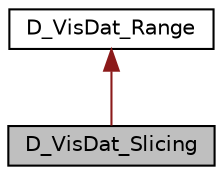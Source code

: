 digraph "D_VisDat_Slicing"
{
 // LATEX_PDF_SIZE
  edge [fontname="Helvetica",fontsize="10",labelfontname="Helvetica",labelfontsize="10"];
  node [fontname="Helvetica",fontsize="10",shape=record];
  Node1 [label="D_VisDat_Slicing",height=0.2,width=0.4,color="black", fillcolor="grey75", style="filled", fontcolor="black",tooltip=" "];
  Node2 -> Node1 [dir="back",color="firebrick4",fontsize="10",style="solid",fontname="Helvetica"];
  Node2 [label="D_VisDat_Range",height=0.2,width=0.4,color="black", fillcolor="white", style="filled",URL="$class_d___vis_dat___range.html",tooltip=" "];
}
